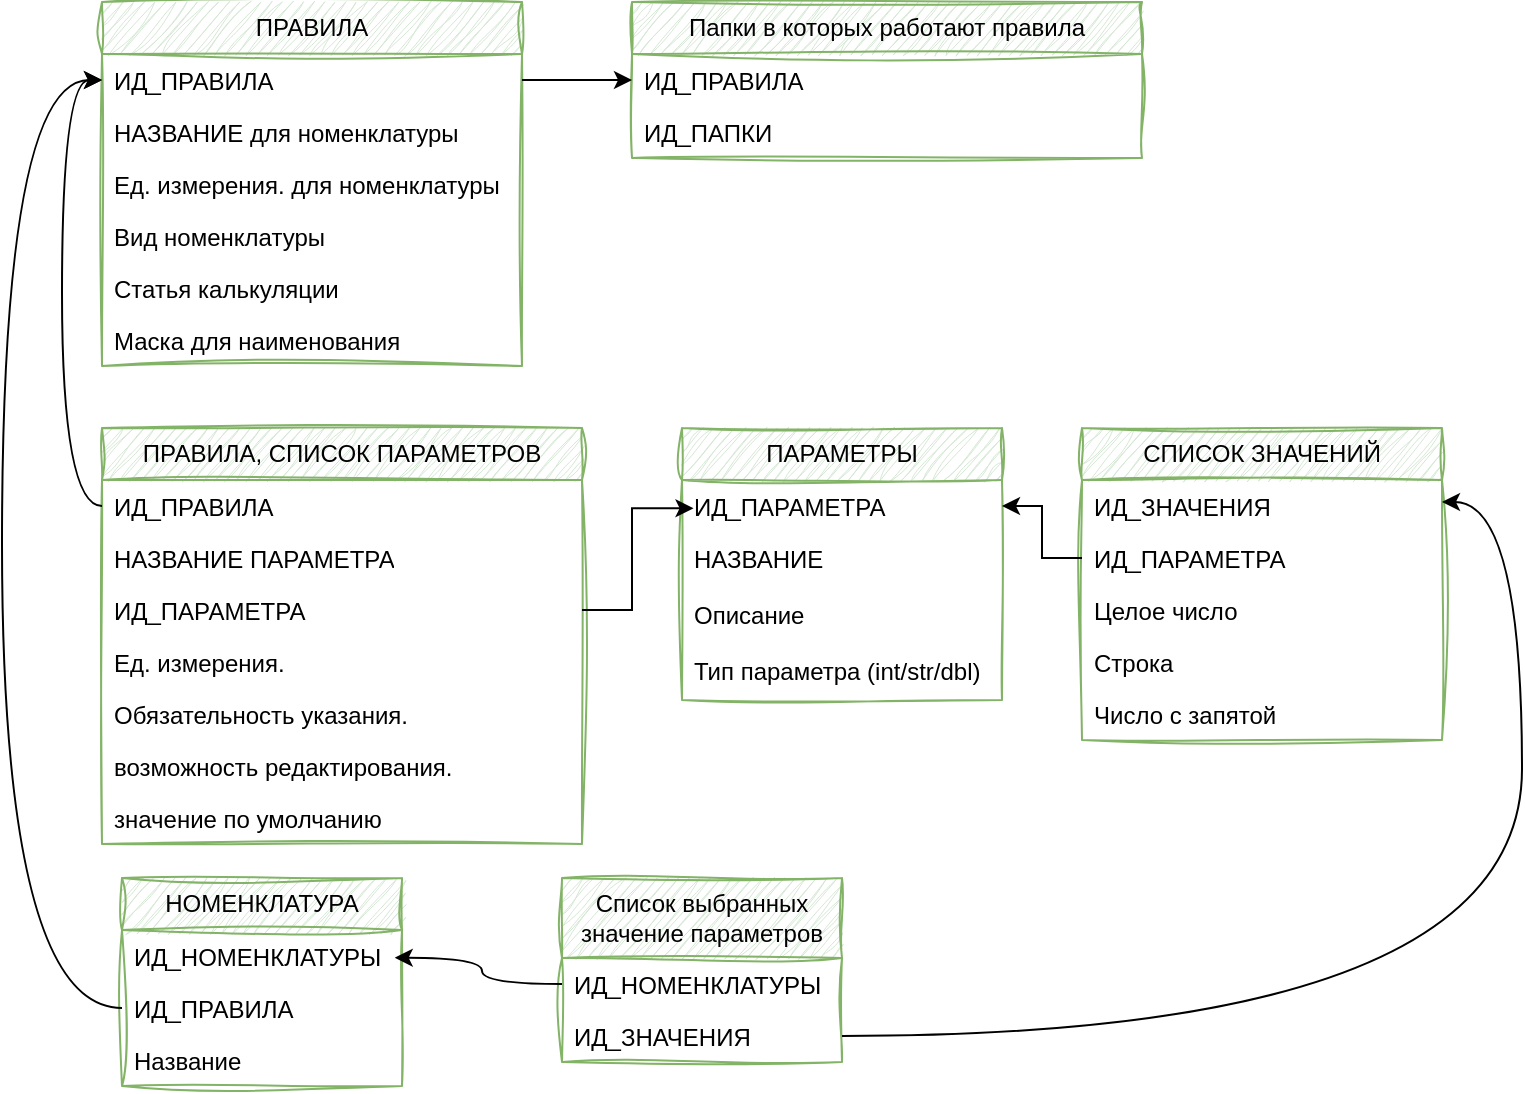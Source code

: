 <mxfile version="24.7.17">
  <diagram name="Страница — 1" id="oeQUNwz3V5ky1jBuh0Wf">
    <mxGraphModel dx="3380" dy="1010" grid="1" gridSize="10" guides="1" tooltips="1" connect="1" arrows="1" fold="1" page="1" pageScale="1" pageWidth="827" pageHeight="1169" math="0" shadow="0">
      <root>
        <mxCell id="0" />
        <mxCell id="1" parent="0" />
        <mxCell id="LVLLRtMR3lNvSjV5_hO3-1" value="НОМЕНКЛАТУРА" style="swimlane;fontStyle=0;childLayout=stackLayout;horizontal=1;startSize=26;fillColor=#d5e8d4;horizontalStack=0;resizeParent=1;resizeParentMax=0;resizeLast=0;collapsible=1;marginBottom=0;whiteSpace=wrap;html=1;sketch=1;jiggle=2;curveFitting=1;strokeColor=#82b366;align=center;verticalAlign=middle;fontFamily=Helvetica;fontSize=12;" parent="1" vertex="1">
          <mxGeometry x="-1570" y="478" width="140" height="104" as="geometry" />
        </mxCell>
        <mxCell id="LVLLRtMR3lNvSjV5_hO3-2" value="ИД_НОМЕНКЛАТУРЫ&lt;span style=&quot;white-space: pre;&quot;&gt;&#x9;&lt;/span&gt;" style="text;strokeColor=none;fillColor=none;align=left;verticalAlign=top;spacingLeft=4;spacingRight=4;overflow=hidden;rotatable=0;points=[[0,0.5],[1,0.5]];portConstraint=eastwest;whiteSpace=wrap;html=1;fontFamily=Helvetica;fontSize=12;fontColor=default;fontStyle=0;" parent="LVLLRtMR3lNvSjV5_hO3-1" vertex="1">
          <mxGeometry y="26" width="140" height="26" as="geometry" />
        </mxCell>
        <mxCell id="LVLLRtMR3lNvSjV5_hO3-3" value="ИД_ПРАВИЛА" style="text;strokeColor=none;fillColor=none;align=left;verticalAlign=top;spacingLeft=4;spacingRight=4;overflow=hidden;rotatable=0;points=[[0,0.5],[1,0.5]];portConstraint=eastwest;whiteSpace=wrap;html=1;fontFamily=Helvetica;fontSize=12;fontColor=default;fontStyle=0;" parent="LVLLRtMR3lNvSjV5_hO3-1" vertex="1">
          <mxGeometry y="52" width="140" height="26" as="geometry" />
        </mxCell>
        <mxCell id="LVLLRtMR3lNvSjV5_hO3-4" value="Название" style="text;strokeColor=none;fillColor=none;align=left;verticalAlign=top;spacingLeft=4;spacingRight=4;overflow=hidden;rotatable=0;points=[[0,0.5],[1,0.5]];portConstraint=eastwest;whiteSpace=wrap;html=1;fontFamily=Helvetica;fontSize=12;fontColor=default;fontStyle=0;" parent="LVLLRtMR3lNvSjV5_hO3-1" vertex="1">
          <mxGeometry y="78" width="140" height="26" as="geometry" />
        </mxCell>
        <mxCell id="LVLLRtMR3lNvSjV5_hO3-7" value="Список выбранных значение параметров" style="swimlane;fontStyle=0;childLayout=stackLayout;horizontal=1;startSize=40;fillColor=#d5e8d4;horizontalStack=0;resizeParent=1;resizeParentMax=0;resizeLast=0;collapsible=1;marginBottom=0;whiteSpace=wrap;html=1;sketch=1;jiggle=2;curveFitting=1;strokeColor=#82b366;align=center;verticalAlign=middle;fontFamily=Helvetica;fontSize=12;" parent="1" vertex="1">
          <mxGeometry x="-1350" y="478" width="140" height="92" as="geometry" />
        </mxCell>
        <mxCell id="LVLLRtMR3lNvSjV5_hO3-8" value="ИД_НОМЕНКЛАТУРЫ&lt;span style=&quot;white-space: pre;&quot;&gt;&#x9;&lt;/span&gt;" style="text;strokeColor=none;fillColor=none;align=left;verticalAlign=top;spacingLeft=4;spacingRight=4;overflow=hidden;rotatable=0;points=[[0,0.5],[1,0.5]];portConstraint=eastwest;whiteSpace=wrap;html=1;fontFamily=Helvetica;fontSize=12;fontColor=default;fontStyle=0;" parent="LVLLRtMR3lNvSjV5_hO3-7" vertex="1">
          <mxGeometry y="40" width="140" height="26" as="geometry" />
        </mxCell>
        <mxCell id="LVLLRtMR3lNvSjV5_hO3-9" value="ИД&lt;span style=&quot;white-space: pre;&quot;&gt;_ЗНАЧЕНИЯ&#x9;&lt;/span&gt;" style="text;strokeColor=none;fillColor=none;align=left;verticalAlign=top;spacingLeft=4;spacingRight=4;overflow=hidden;rotatable=0;points=[[0,0.5],[1,0.5]];portConstraint=eastwest;whiteSpace=wrap;html=1;fontFamily=Helvetica;fontSize=12;fontColor=default;fontStyle=0;" parent="LVLLRtMR3lNvSjV5_hO3-7" vertex="1">
          <mxGeometry y="66" width="140" height="26" as="geometry" />
        </mxCell>
        <mxCell id="LVLLRtMR3lNvSjV5_hO3-18" value="ПАРАМЕТРЫ" style="swimlane;fontStyle=0;childLayout=stackLayout;horizontal=1;startSize=26;fillColor=#d5e8d4;horizontalStack=0;resizeParent=1;resizeParentMax=0;resizeLast=0;collapsible=1;marginBottom=0;whiteSpace=wrap;html=1;sketch=1;jiggle=2;curveFitting=1;strokeColor=#82b366;align=center;verticalAlign=middle;fontFamily=Helvetica;fontSize=12;" parent="1" vertex="1">
          <mxGeometry x="-1290" y="253" width="160" height="136" as="geometry" />
        </mxCell>
        <mxCell id="LVLLRtMR3lNvSjV5_hO3-19" value="ИД_ПАРАМЕТРА" style="text;strokeColor=none;fillColor=none;align=left;verticalAlign=top;spacingLeft=4;spacingRight=4;overflow=hidden;rotatable=0;points=[[0,0.5],[1,0.5]];portConstraint=eastwest;whiteSpace=wrap;html=1;fontFamily=Helvetica;fontSize=12;fontColor=default;fontStyle=0;" parent="LVLLRtMR3lNvSjV5_hO3-18" vertex="1">
          <mxGeometry y="26" width="160" height="26" as="geometry" />
        </mxCell>
        <mxCell id="LVLLRtMR3lNvSjV5_hO3-20" value="НАЗВАНИЕ" style="text;strokeColor=none;fillColor=none;align=left;verticalAlign=top;spacingLeft=4;spacingRight=4;overflow=hidden;rotatable=0;points=[[0,0.5],[1,0.5]];portConstraint=eastwest;whiteSpace=wrap;html=1;fontFamily=Helvetica;fontSize=12;fontColor=default;fontStyle=0;" parent="LVLLRtMR3lNvSjV5_hO3-18" vertex="1">
          <mxGeometry y="52" width="160" height="28" as="geometry" />
        </mxCell>
        <mxCell id="LVLLRtMR3lNvSjV5_hO3-46" value="Описание" style="text;strokeColor=none;fillColor=none;align=left;verticalAlign=top;spacingLeft=4;spacingRight=4;overflow=hidden;rotatable=0;points=[[0,0.5],[1,0.5]];portConstraint=eastwest;whiteSpace=wrap;html=1;fontFamily=Helvetica;fontSize=12;fontColor=default;fontStyle=0;" parent="LVLLRtMR3lNvSjV5_hO3-18" vertex="1">
          <mxGeometry y="80" width="160" height="28" as="geometry" />
        </mxCell>
        <mxCell id="LVLLRtMR3lNvSjV5_hO3-64" value="Тип параметра (int/str/dbl)" style="text;strokeColor=none;fillColor=none;align=left;verticalAlign=top;spacingLeft=4;spacingRight=4;overflow=hidden;rotatable=0;points=[[0,0.5],[1,0.5]];portConstraint=eastwest;whiteSpace=wrap;html=1;fontFamily=Helvetica;fontSize=12;fontColor=default;fontStyle=0;" parent="LVLLRtMR3lNvSjV5_hO3-18" vertex="1">
          <mxGeometry y="108" width="160" height="28" as="geometry" />
        </mxCell>
        <mxCell id="LVLLRtMR3lNvSjV5_hO3-21" value="СПИСОК ЗНАЧЕНИЙ" style="swimlane;fontStyle=0;childLayout=stackLayout;horizontal=1;startSize=26;fillColor=#d5e8d4;horizontalStack=0;resizeParent=1;resizeParentMax=0;resizeLast=0;collapsible=1;marginBottom=0;whiteSpace=wrap;html=1;sketch=1;jiggle=2;curveFitting=1;strokeColor=#82b366;align=center;verticalAlign=middle;fontFamily=Helvetica;fontSize=12;" parent="1" vertex="1">
          <mxGeometry x="-1090" y="253" width="180" height="156" as="geometry" />
        </mxCell>
        <mxCell id="LVLLRtMR3lNvSjV5_hO3-22" value="ИД&lt;span style=&quot;white-space: pre;&quot;&gt;_ЗНАЧЕНИЯ&#x9;&lt;/span&gt;" style="text;strokeColor=none;fillColor=none;align=left;verticalAlign=top;spacingLeft=4;spacingRight=4;overflow=hidden;rotatable=0;points=[[0,0.5],[1,0.5]];portConstraint=eastwest;whiteSpace=wrap;html=1;fontFamily=Helvetica;fontSize=12;fontColor=default;fontStyle=0;" parent="LVLLRtMR3lNvSjV5_hO3-21" vertex="1">
          <mxGeometry y="26" width="180" height="26" as="geometry" />
        </mxCell>
        <mxCell id="LVLLRtMR3lNvSjV5_hO3-23" value="ИД_ПАРАМЕТРА" style="text;strokeColor=none;fillColor=none;align=left;verticalAlign=top;spacingLeft=4;spacingRight=4;overflow=hidden;rotatable=0;points=[[0,0.5],[1,0.5]];portConstraint=eastwest;whiteSpace=wrap;html=1;fontFamily=Helvetica;fontSize=12;fontColor=default;fontStyle=0;" parent="LVLLRtMR3lNvSjV5_hO3-21" vertex="1">
          <mxGeometry y="52" width="180" height="26" as="geometry" />
        </mxCell>
        <mxCell id="LVLLRtMR3lNvSjV5_hO3-24" value="Целое число" style="text;strokeColor=none;fillColor=none;align=left;verticalAlign=top;spacingLeft=4;spacingRight=4;overflow=hidden;rotatable=0;points=[[0,0.5],[1,0.5]];portConstraint=eastwest;whiteSpace=wrap;html=1;fontFamily=Helvetica;fontSize=12;fontColor=default;fontStyle=0;" parent="LVLLRtMR3lNvSjV5_hO3-21" vertex="1">
          <mxGeometry y="78" width="180" height="26" as="geometry" />
        </mxCell>
        <mxCell id="LVLLRtMR3lNvSjV5_hO3-25" value="Строка" style="text;strokeColor=none;fillColor=none;align=left;verticalAlign=top;spacingLeft=4;spacingRight=4;overflow=hidden;rotatable=0;points=[[0,0.5],[1,0.5]];portConstraint=eastwest;whiteSpace=wrap;html=1;fontFamily=Helvetica;fontSize=12;fontColor=default;fontStyle=0;" parent="LVLLRtMR3lNvSjV5_hO3-21" vertex="1">
          <mxGeometry y="104" width="180" height="26" as="geometry" />
        </mxCell>
        <mxCell id="LVLLRtMR3lNvSjV5_hO3-45" value="Число с запятой" style="text;strokeColor=none;fillColor=none;align=left;verticalAlign=top;spacingLeft=4;spacingRight=4;overflow=hidden;rotatable=0;points=[[0,0.5],[1,0.5]];portConstraint=eastwest;whiteSpace=wrap;html=1;fontFamily=Helvetica;fontSize=12;fontColor=default;fontStyle=0;" parent="LVLLRtMR3lNvSjV5_hO3-21" vertex="1">
          <mxGeometry y="130" width="180" height="26" as="geometry" />
        </mxCell>
        <mxCell id="LVLLRtMR3lNvSjV5_hO3-27" value="ПРАВИЛА, СПИСОК ПАРАМЕТРОВ" style="swimlane;fontStyle=0;childLayout=stackLayout;horizontal=1;startSize=26;fillColor=#d5e8d4;horizontalStack=0;resizeParent=1;resizeParentMax=0;resizeLast=0;collapsible=1;marginBottom=0;whiteSpace=wrap;html=1;sketch=1;jiggle=2;curveFitting=1;strokeColor=#82b366;align=center;verticalAlign=middle;fontFamily=Helvetica;fontSize=12;" parent="1" vertex="1">
          <mxGeometry x="-1580" y="253" width="240" height="208" as="geometry" />
        </mxCell>
        <mxCell id="LVLLRtMR3lNvSjV5_hO3-28" value="ИД_ПРАВИЛА" style="text;strokeColor=none;fillColor=none;align=left;verticalAlign=top;spacingLeft=4;spacingRight=4;overflow=hidden;rotatable=0;points=[[0,0.5],[1,0.5]];portConstraint=eastwest;whiteSpace=wrap;html=1;fontFamily=Helvetica;fontSize=12;fontColor=default;fontStyle=0;" parent="LVLLRtMR3lNvSjV5_hO3-27" vertex="1">
          <mxGeometry y="26" width="240" height="26" as="geometry" />
        </mxCell>
        <mxCell id="LVLLRtMR3lNvSjV5_hO3-29" value="НАЗВАНИЕ ПАРАМЕТРА" style="text;strokeColor=none;fillColor=none;align=left;verticalAlign=top;spacingLeft=4;spacingRight=4;overflow=hidden;rotatable=0;points=[[0,0.5],[1,0.5]];portConstraint=eastwest;whiteSpace=wrap;html=1;fontFamily=Helvetica;fontSize=12;fontColor=default;fontStyle=0;" parent="LVLLRtMR3lNvSjV5_hO3-27" vertex="1">
          <mxGeometry y="52" width="240" height="26" as="geometry" />
        </mxCell>
        <mxCell id="LVLLRtMR3lNvSjV5_hO3-59" value="ИД_ПАРАМЕТРА" style="text;strokeColor=none;fillColor=none;align=left;verticalAlign=top;spacingLeft=4;spacingRight=4;overflow=hidden;rotatable=0;points=[[0,0.5],[1,0.5]];portConstraint=eastwest;whiteSpace=wrap;html=1;fontFamily=Helvetica;fontSize=12;fontColor=default;fontStyle=0;" parent="LVLLRtMR3lNvSjV5_hO3-27" vertex="1">
          <mxGeometry y="78" width="240" height="26" as="geometry" />
        </mxCell>
        <mxCell id="LVLLRtMR3lNvSjV5_hO3-49" value="Ед. измерения." style="text;strokeColor=none;fillColor=none;align=left;verticalAlign=top;spacingLeft=4;spacingRight=4;overflow=hidden;rotatable=0;points=[[0,0.5],[1,0.5]];portConstraint=eastwest;whiteSpace=wrap;html=1;fontFamily=Helvetica;fontSize=12;fontColor=default;fontStyle=0;" parent="LVLLRtMR3lNvSjV5_hO3-27" vertex="1">
          <mxGeometry y="104" width="240" height="26" as="geometry" />
        </mxCell>
        <mxCell id="LVLLRtMR3lNvSjV5_hO3-50" value="Обязательность указания." style="text;strokeColor=none;fillColor=none;align=left;verticalAlign=top;spacingLeft=4;spacingRight=4;overflow=hidden;rotatable=0;points=[[0,0.5],[1,0.5]];portConstraint=eastwest;whiteSpace=wrap;html=1;fontFamily=Helvetica;fontSize=12;fontColor=default;fontStyle=0;" parent="LVLLRtMR3lNvSjV5_hO3-27" vertex="1">
          <mxGeometry y="130" width="240" height="26" as="geometry" />
        </mxCell>
        <mxCell id="LVLLRtMR3lNvSjV5_hO3-60" value="возможность редактирования." style="text;strokeColor=none;fillColor=none;align=left;verticalAlign=top;spacingLeft=4;spacingRight=4;overflow=hidden;rotatable=0;points=[[0,0.5],[1,0.5]];portConstraint=eastwest;whiteSpace=wrap;html=1;fontFamily=Helvetica;fontSize=12;fontColor=default;fontStyle=0;" parent="LVLLRtMR3lNvSjV5_hO3-27" vertex="1">
          <mxGeometry y="156" width="240" height="26" as="geometry" />
        </mxCell>
        <mxCell id="HxYcktDamUrZpj3BWTf5-7" value="значение по умолчанию" style="text;strokeColor=none;fillColor=none;align=left;verticalAlign=top;spacingLeft=4;spacingRight=4;overflow=hidden;rotatable=0;points=[[0,0.5],[1,0.5]];portConstraint=eastwest;whiteSpace=wrap;html=1;fontFamily=Helvetica;fontSize=12;fontColor=default;fontStyle=0;" vertex="1" parent="LVLLRtMR3lNvSjV5_hO3-27">
          <mxGeometry y="182" width="240" height="26" as="geometry" />
        </mxCell>
        <mxCell id="LVLLRtMR3lNvSjV5_hO3-53" value="ПРАВИЛА " style="swimlane;fontStyle=0;childLayout=stackLayout;horizontal=1;startSize=26;fillColor=#d5e8d4;horizontalStack=0;resizeParent=1;resizeParentMax=0;resizeLast=0;collapsible=1;marginBottom=0;whiteSpace=wrap;html=1;sketch=1;jiggle=2;curveFitting=1;strokeColor=#82b366;align=center;verticalAlign=middle;fontFamily=Helvetica;fontSize=12;" parent="1" vertex="1">
          <mxGeometry x="-1580" y="40" width="210" height="182" as="geometry" />
        </mxCell>
        <mxCell id="LVLLRtMR3lNvSjV5_hO3-54" value="ИД_ПРАВИЛА" style="text;strokeColor=none;fillColor=none;align=left;verticalAlign=top;spacingLeft=4;spacingRight=4;overflow=hidden;rotatable=0;points=[[0,0.5],[1,0.5]];portConstraint=eastwest;whiteSpace=wrap;html=1;fontFamily=Helvetica;fontSize=12;fontColor=default;fontStyle=0;" parent="LVLLRtMR3lNvSjV5_hO3-53" vertex="1">
          <mxGeometry y="26" width="210" height="26" as="geometry" />
        </mxCell>
        <mxCell id="LVLLRtMR3lNvSjV5_hO3-55" value="НАЗВАНИЕ для номенклатуры" style="text;strokeColor=none;fillColor=none;align=left;verticalAlign=top;spacingLeft=4;spacingRight=4;overflow=hidden;rotatable=0;points=[[0,0.5],[1,0.5]];portConstraint=eastwest;whiteSpace=wrap;html=1;fontFamily=Helvetica;fontSize=12;fontColor=default;fontStyle=0;" parent="LVLLRtMR3lNvSjV5_hO3-53" vertex="1">
          <mxGeometry y="52" width="210" height="26" as="geometry" />
        </mxCell>
        <mxCell id="LVLLRtMR3lNvSjV5_hO3-56" value="Ед. измерения. для номенклатуры" style="text;strokeColor=none;fillColor=none;align=left;verticalAlign=top;spacingLeft=4;spacingRight=4;overflow=hidden;rotatable=0;points=[[0,0.5],[1,0.5]];portConstraint=eastwest;whiteSpace=wrap;html=1;fontFamily=Helvetica;fontSize=12;fontColor=default;fontStyle=0;" parent="LVLLRtMR3lNvSjV5_hO3-53" vertex="1">
          <mxGeometry y="78" width="210" height="26" as="geometry" />
        </mxCell>
        <mxCell id="HxYcktDamUrZpj3BWTf5-8" value="Вид номенклатуры" style="text;strokeColor=none;fillColor=none;align=left;verticalAlign=top;spacingLeft=4;spacingRight=4;overflow=hidden;rotatable=0;points=[[0,0.5],[1,0.5]];portConstraint=eastwest;whiteSpace=wrap;html=1;fontFamily=Helvetica;fontSize=12;fontColor=default;fontStyle=0;" vertex="1" parent="LVLLRtMR3lNvSjV5_hO3-53">
          <mxGeometry y="104" width="210" height="26" as="geometry" />
        </mxCell>
        <mxCell id="HxYcktDamUrZpj3BWTf5-9" value="Статья калькуляции" style="text;strokeColor=none;fillColor=none;align=left;verticalAlign=top;spacingLeft=4;spacingRight=4;overflow=hidden;rotatable=0;points=[[0,0.5],[1,0.5]];portConstraint=eastwest;whiteSpace=wrap;html=1;fontFamily=Helvetica;fontSize=12;fontColor=default;fontStyle=0;" vertex="1" parent="LVLLRtMR3lNvSjV5_hO3-53">
          <mxGeometry y="130" width="210" height="26" as="geometry" />
        </mxCell>
        <mxCell id="LVLLRtMR3lNvSjV5_hO3-65" value="Маска для наименования" style="text;strokeColor=none;fillColor=none;align=left;verticalAlign=top;spacingLeft=4;spacingRight=4;overflow=hidden;rotatable=0;points=[[0,0.5],[1,0.5]];portConstraint=eastwest;whiteSpace=wrap;html=1;fontFamily=Helvetica;fontSize=12;fontColor=default;fontStyle=0;" parent="LVLLRtMR3lNvSjV5_hO3-53" vertex="1">
          <mxGeometry y="156" width="210" height="26" as="geometry" />
        </mxCell>
        <mxCell id="LVLLRtMR3lNvSjV5_hO3-61" style="edgeStyle=orthogonalEdgeStyle;rounded=0;orthogonalLoop=1;jettySize=auto;html=1;entryX=0.036;entryY=0.544;entryDx=0;entryDy=0;entryPerimeter=0;" parent="1" source="LVLLRtMR3lNvSjV5_hO3-59" target="LVLLRtMR3lNvSjV5_hO3-19" edge="1">
          <mxGeometry relative="1" as="geometry" />
        </mxCell>
        <mxCell id="LVLLRtMR3lNvSjV5_hO3-63" style="edgeStyle=orthogonalEdgeStyle;rounded=0;orthogonalLoop=1;jettySize=auto;html=1;entryX=0;entryY=0.5;entryDx=0;entryDy=0;curved=1;" parent="1" source="LVLLRtMR3lNvSjV5_hO3-28" target="LVLLRtMR3lNvSjV5_hO3-54" edge="1">
          <mxGeometry relative="1" as="geometry" />
        </mxCell>
        <mxCell id="LVLLRtMR3lNvSjV5_hO3-66" style="edgeStyle=orthogonalEdgeStyle;rounded=0;orthogonalLoop=1;jettySize=auto;html=1;entryX=1;entryY=0.5;entryDx=0;entryDy=0;" parent="1" source="LVLLRtMR3lNvSjV5_hO3-23" target="LVLLRtMR3lNvSjV5_hO3-19" edge="1">
          <mxGeometry relative="1" as="geometry" />
        </mxCell>
        <mxCell id="LVLLRtMR3lNvSjV5_hO3-67" style="edgeStyle=orthogonalEdgeStyle;rounded=0;orthogonalLoop=1;jettySize=auto;html=1;entryX=0;entryY=0.5;entryDx=0;entryDy=0;curved=1;exitX=0;exitY=0.5;exitDx=0;exitDy=0;" parent="1" source="LVLLRtMR3lNvSjV5_hO3-3" target="LVLLRtMR3lNvSjV5_hO3-54" edge="1">
          <mxGeometry relative="1" as="geometry">
            <Array as="points">
              <mxPoint x="-1630" y="543" />
              <mxPoint x="-1630" y="79" />
            </Array>
          </mxGeometry>
        </mxCell>
        <mxCell id="LVLLRtMR3lNvSjV5_hO3-68" style="edgeStyle=orthogonalEdgeStyle;shape=connector;curved=1;rounded=0;orthogonalLoop=1;jettySize=auto;html=1;entryX=0.974;entryY=0.533;entryDx=0;entryDy=0;entryPerimeter=0;strokeColor=default;align=center;verticalAlign=middle;fontFamily=Helvetica;fontSize=11;fontColor=default;labelBackgroundColor=default;endArrow=classic;" parent="1" source="LVLLRtMR3lNvSjV5_hO3-8" target="LVLLRtMR3lNvSjV5_hO3-2" edge="1">
          <mxGeometry relative="1" as="geometry" />
        </mxCell>
        <mxCell id="LVLLRtMR3lNvSjV5_hO3-69" style="edgeStyle=orthogonalEdgeStyle;shape=connector;curved=1;rounded=0;orthogonalLoop=1;jettySize=auto;html=1;strokeColor=default;align=center;verticalAlign=middle;fontFamily=Helvetica;fontSize=11;fontColor=default;labelBackgroundColor=default;endArrow=classic;exitX=1;exitY=0.5;exitDx=0;exitDy=0;" parent="1" source="LVLLRtMR3lNvSjV5_hO3-9" target="LVLLRtMR3lNvSjV5_hO3-22" edge="1">
          <mxGeometry relative="1" as="geometry">
            <mxPoint x="-910" y="261" as="targetPoint" />
            <Array as="points">
              <mxPoint x="-870" y="557" />
              <mxPoint x="-870" y="290" />
            </Array>
          </mxGeometry>
        </mxCell>
        <mxCell id="HxYcktDamUrZpj3BWTf5-1" value="Папки в которых работают правила" style="swimlane;fontStyle=0;childLayout=stackLayout;horizontal=1;startSize=26;fillColor=#d5e8d4;horizontalStack=0;resizeParent=1;resizeParentMax=0;resizeLast=0;collapsible=1;marginBottom=0;whiteSpace=wrap;html=1;sketch=1;jiggle=2;curveFitting=1;strokeColor=#82b366;align=center;verticalAlign=middle;fontFamily=Helvetica;fontSize=12;" vertex="1" parent="1">
          <mxGeometry x="-1315" y="40" width="255" height="78" as="geometry" />
        </mxCell>
        <mxCell id="HxYcktDamUrZpj3BWTf5-2" value="ИД_ПРАВИЛА" style="text;strokeColor=none;fillColor=none;align=left;verticalAlign=top;spacingLeft=4;spacingRight=4;overflow=hidden;rotatable=0;points=[[0,0.5],[1,0.5]];portConstraint=eastwest;whiteSpace=wrap;html=1;fontFamily=Helvetica;fontSize=12;fontColor=default;fontStyle=0;" vertex="1" parent="HxYcktDamUrZpj3BWTf5-1">
          <mxGeometry y="26" width="255" height="26" as="geometry" />
        </mxCell>
        <mxCell id="HxYcktDamUrZpj3BWTf5-3" value="ИД_ПАПКИ" style="text;strokeColor=none;fillColor=none;align=left;verticalAlign=top;spacingLeft=4;spacingRight=4;overflow=hidden;rotatable=0;points=[[0,0.5],[1,0.5]];portConstraint=eastwest;whiteSpace=wrap;html=1;fontFamily=Helvetica;fontSize=12;fontColor=default;fontStyle=0;" vertex="1" parent="HxYcktDamUrZpj3BWTf5-1">
          <mxGeometry y="52" width="255" height="26" as="geometry" />
        </mxCell>
        <mxCell id="HxYcktDamUrZpj3BWTf5-6" style="edgeStyle=orthogonalEdgeStyle;rounded=0;orthogonalLoop=1;jettySize=auto;html=1;" edge="1" parent="1" source="LVLLRtMR3lNvSjV5_hO3-54" target="HxYcktDamUrZpj3BWTf5-2">
          <mxGeometry relative="1" as="geometry" />
        </mxCell>
      </root>
    </mxGraphModel>
  </diagram>
</mxfile>
